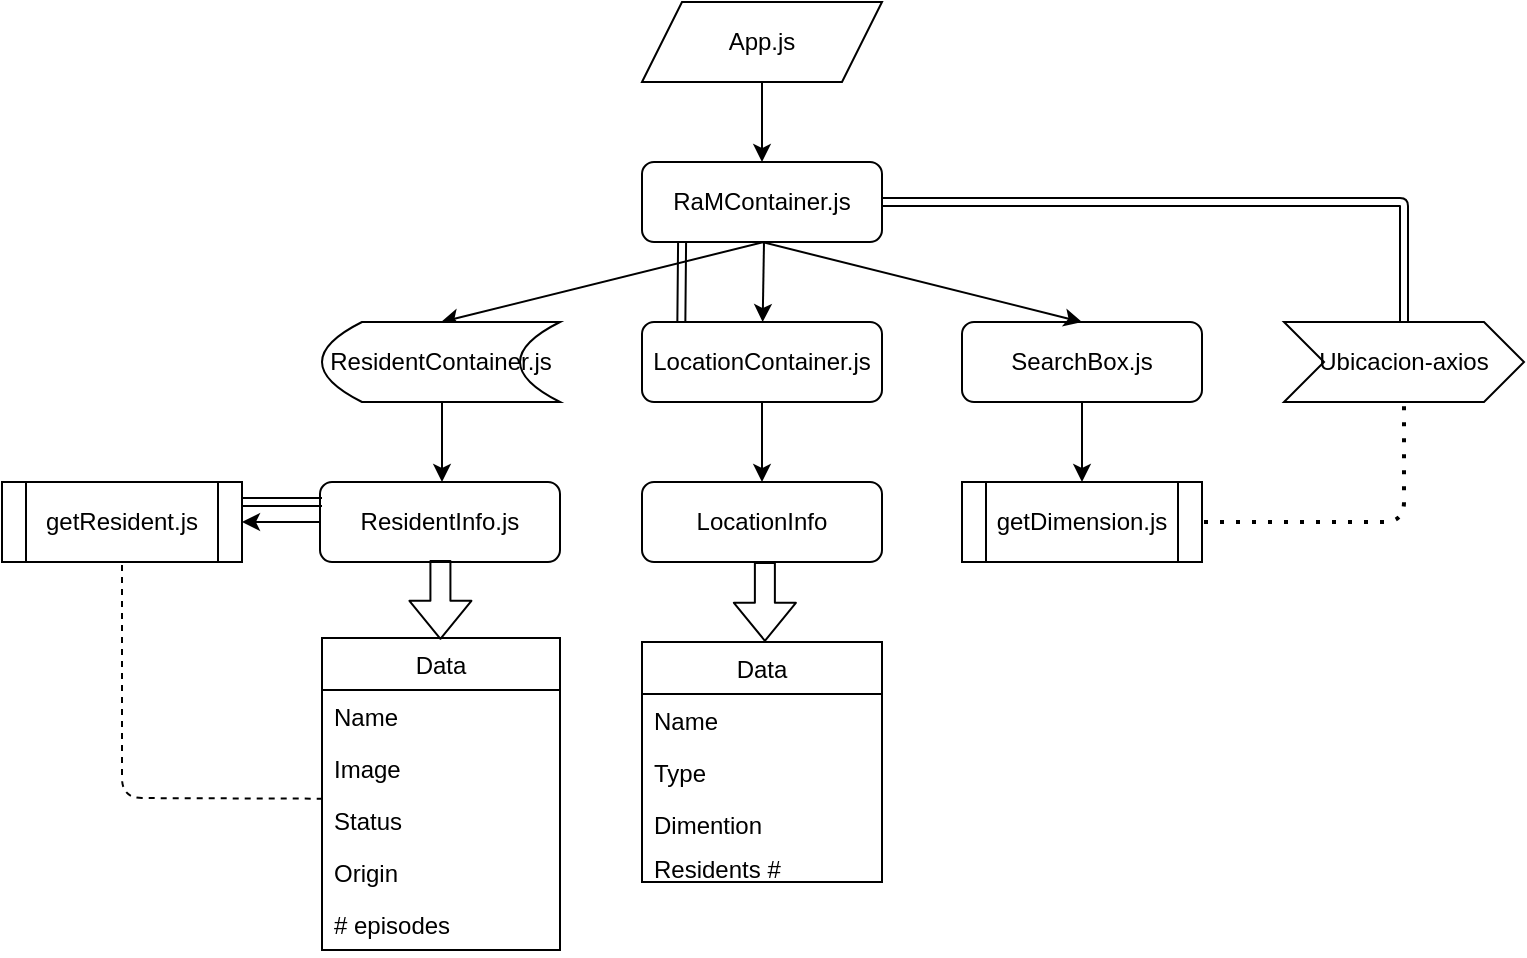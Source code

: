 <mxfile>
    <diagram id="HuT8zzB-pMe_0rqlsUUr" name="Page-1">
        <mxGraphModel dx="489" dy="468" grid="1" gridSize="10" guides="1" tooltips="1" connect="1" arrows="1" fold="1" page="1" pageScale="1" pageWidth="827" pageHeight="1169" math="0" shadow="0">
            <root>
                <mxCell id="0"/>
                <mxCell id="1" parent="0"/>
                <mxCell id="2" value="App.js" style="shape=parallelogram;perimeter=parallelogramPerimeter;whiteSpace=wrap;html=1;fixedSize=1;" parent="1" vertex="1">
                    <mxGeometry x="359" y="40" width="120" height="40" as="geometry"/>
                </mxCell>
                <mxCell id="3" value="RaMContainer.js" style="rounded=1;whiteSpace=wrap;html=1;" parent="1" vertex="1">
                    <mxGeometry x="359" y="120" width="120" height="40" as="geometry"/>
                </mxCell>
                <mxCell id="4" value="LocationContainer.js" style="rounded=1;whiteSpace=wrap;html=1;" parent="1" vertex="1">
                    <mxGeometry x="359" y="200" width="120" height="40" as="geometry"/>
                </mxCell>
                <mxCell id="5" value="LocationInfo" style="rounded=1;whiteSpace=wrap;html=1;" parent="1" vertex="1">
                    <mxGeometry x="359" y="280" width="120" height="40" as="geometry"/>
                </mxCell>
                <mxCell id="6" value="SearchBox.js" style="rounded=1;whiteSpace=wrap;html=1;" parent="1" vertex="1">
                    <mxGeometry x="519" y="200" width="120" height="40" as="geometry"/>
                </mxCell>
                <mxCell id="7" value="Data" style="swimlane;fontStyle=0;childLayout=stackLayout;horizontal=1;startSize=26;horizontalStack=0;resizeParent=1;resizeParentMax=0;resizeLast=0;collapsible=1;marginBottom=0;" parent="1" vertex="1">
                    <mxGeometry x="359" y="360" width="120" height="120" as="geometry"/>
                </mxCell>
                <mxCell id="8" value="Name" style="text;strokeColor=none;fillColor=none;align=left;verticalAlign=top;spacingLeft=4;spacingRight=4;overflow=hidden;rotatable=0;points=[[0,0.5],[1,0.5]];portConstraint=eastwest;" parent="7" vertex="1">
                    <mxGeometry y="26" width="120" height="26" as="geometry"/>
                </mxCell>
                <mxCell id="9" value="Type" style="text;strokeColor=none;fillColor=none;align=left;verticalAlign=top;spacingLeft=4;spacingRight=4;overflow=hidden;rotatable=0;points=[[0,0.5],[1,0.5]];portConstraint=eastwest;" parent="7" vertex="1">
                    <mxGeometry y="52" width="120" height="26" as="geometry"/>
                </mxCell>
                <mxCell id="10" value="Dimention&#10;" style="text;strokeColor=none;fillColor=none;align=left;verticalAlign=top;spacingLeft=4;spacingRight=4;overflow=hidden;rotatable=0;points=[[0,0.5],[1,0.5]];portConstraint=eastwest;" parent="7" vertex="1">
                    <mxGeometry y="78" width="120" height="22" as="geometry"/>
                </mxCell>
                <mxCell id="11" value="Residents #" style="text;strokeColor=none;fillColor=none;align=left;verticalAlign=top;spacingLeft=4;spacingRight=4;overflow=hidden;rotatable=0;points=[[0,0.5],[1,0.5]];portConstraint=eastwest;" parent="7" vertex="1">
                    <mxGeometry y="100" width="120" height="20" as="geometry"/>
                </mxCell>
                <mxCell id="13" value="ResidentInfo.js" style="rounded=1;whiteSpace=wrap;html=1;" parent="1" vertex="1">
                    <mxGeometry x="198" y="280" width="120" height="40" as="geometry"/>
                </mxCell>
                <mxCell id="14" value="Data" style="swimlane;fontStyle=0;childLayout=stackLayout;horizontal=1;startSize=26;horizontalStack=0;resizeParent=1;resizeParentMax=0;resizeLast=0;collapsible=1;marginBottom=0;" parent="1" vertex="1">
                    <mxGeometry x="199" y="358" width="119" height="156" as="geometry"/>
                </mxCell>
                <mxCell id="15" value="Name" style="text;strokeColor=none;fillColor=none;align=left;verticalAlign=top;spacingLeft=4;spacingRight=4;overflow=hidden;rotatable=0;points=[[0,0.5],[1,0.5]];portConstraint=eastwest;" parent="14" vertex="1">
                    <mxGeometry y="26" width="119" height="26" as="geometry"/>
                </mxCell>
                <mxCell id="16" value="Image" style="text;strokeColor=none;fillColor=none;align=left;verticalAlign=top;spacingLeft=4;spacingRight=4;overflow=hidden;rotatable=0;points=[[0,0.5],[1,0.5]];portConstraint=eastwest;" parent="14" vertex="1">
                    <mxGeometry y="52" width="119" height="26" as="geometry"/>
                </mxCell>
                <mxCell id="17" value="Status" style="text;strokeColor=none;fillColor=none;align=left;verticalAlign=top;spacingLeft=4;spacingRight=4;overflow=hidden;rotatable=0;points=[[0,0.5],[1,0.5]];portConstraint=eastwest;" parent="14" vertex="1">
                    <mxGeometry y="78" width="119" height="26" as="geometry"/>
                </mxCell>
                <mxCell id="18" value="Origin" style="text;strokeColor=none;fillColor=none;align=left;verticalAlign=top;spacingLeft=4;spacingRight=4;overflow=hidden;rotatable=0;points=[[0,0.5],[1,0.5]];portConstraint=eastwest;" parent="14" vertex="1">
                    <mxGeometry y="104" width="119" height="26" as="geometry"/>
                </mxCell>
                <mxCell id="19" value="# episodes" style="text;strokeColor=none;fillColor=none;align=left;verticalAlign=top;spacingLeft=4;spacingRight=4;overflow=hidden;rotatable=0;points=[[0,0.5],[1,0.5]];portConstraint=eastwest;" parent="14" vertex="1">
                    <mxGeometry y="130" width="119" height="26" as="geometry"/>
                </mxCell>
                <mxCell id="31" value="" style="shape=flexArrow;endArrow=classic;html=1;entryX=0.512;entryY=-0.001;entryDx=0;entryDy=0;entryPerimeter=0;exitX=0.512;exitY=1;exitDx=0;exitDy=0;exitPerimeter=0;" parent="14" edge="1">
                    <mxGeometry width="50" height="50" relative="1" as="geometry">
                        <mxPoint x="59.21" y="-39" as="sourcePoint"/>
                        <mxPoint x="59.21" y="0.88" as="targetPoint"/>
                    </mxGeometry>
                </mxCell>
                <mxCell id="20" value="getDimension.js" style="shape=process;whiteSpace=wrap;html=1;backgroundOutline=1;" parent="1" vertex="1">
                    <mxGeometry x="519" y="280" width="120" height="40" as="geometry"/>
                </mxCell>
                <mxCell id="21" value="" style="endArrow=classic;html=1;entryX=0.5;entryY=0;entryDx=0;entryDy=0;exitX=0.5;exitY=1;exitDx=0;exitDy=0;" parent="1" source="6" target="20" edge="1">
                    <mxGeometry width="50" height="50" relative="1" as="geometry">
                        <mxPoint x="520" y="300" as="sourcePoint"/>
                        <mxPoint x="570" y="250" as="targetPoint"/>
                    </mxGeometry>
                </mxCell>
                <mxCell id="22" value="" style="endArrow=classic;html=1;entryX=0.5;entryY=0;entryDx=0;entryDy=0;exitX=0.5;exitY=1;exitDx=0;exitDy=0;" parent="1" source="2" target="3" edge="1">
                    <mxGeometry width="50" height="50" relative="1" as="geometry">
                        <mxPoint x="420" y="90" as="sourcePoint"/>
                        <mxPoint x="470" y="40" as="targetPoint"/>
                    </mxGeometry>
                </mxCell>
                <mxCell id="23" value="" style="endArrow=classic;html=1;entryX=0.5;entryY=0;entryDx=0;entryDy=0;exitX=0.5;exitY=1;exitDx=0;exitDy=0;" parent="1" source="3" target="6" edge="1">
                    <mxGeometry width="50" height="50" relative="1" as="geometry">
                        <mxPoint x="420" y="200" as="sourcePoint"/>
                        <mxPoint x="470" y="150" as="targetPoint"/>
                    </mxGeometry>
                </mxCell>
                <mxCell id="24" value="" style="endArrow=classic;html=1;" parent="1" target="4" edge="1">
                    <mxGeometry width="50" height="50" relative="1" as="geometry">
                        <mxPoint x="420" y="160" as="sourcePoint"/>
                        <mxPoint x="470" y="150" as="targetPoint"/>
                    </mxGeometry>
                </mxCell>
                <mxCell id="26" value="" style="endArrow=classic;html=1;exitX=0.5;exitY=1;exitDx=0;exitDy=0;entryX=0.5;entryY=0;entryDx=0;entryDy=0;" parent="1" source="4" target="5" edge="1">
                    <mxGeometry width="50" height="50" relative="1" as="geometry">
                        <mxPoint x="410" y="290" as="sourcePoint"/>
                        <mxPoint x="460" y="240" as="targetPoint"/>
                        <Array as="points">
                            <mxPoint x="419" y="260"/>
                            <mxPoint x="419" y="270"/>
                        </Array>
                    </mxGeometry>
                </mxCell>
                <mxCell id="28" value="" style="endArrow=classic;html=1;entryX=0.5;entryY=0;entryDx=0;entryDy=0;" parent="1" edge="1" target="36">
                    <mxGeometry width="50" height="50" relative="1" as="geometry">
                        <mxPoint x="420" y="160" as="sourcePoint"/>
                        <mxPoint x="260" y="279.72" as="targetPoint"/>
                    </mxGeometry>
                </mxCell>
                <mxCell id="29" value="" style="shape=flexArrow;endArrow=classic;html=1;entryX=0.512;entryY=-0.001;entryDx=0;entryDy=0;entryPerimeter=0;exitX=0.512;exitY=1;exitDx=0;exitDy=0;exitPerimeter=0;" parent="1" source="5" target="7" edge="1">
                    <mxGeometry width="50" height="50" relative="1" as="geometry">
                        <mxPoint x="420" y="321" as="sourcePoint"/>
                        <mxPoint x="400" y="360" as="targetPoint"/>
                    </mxGeometry>
                </mxCell>
                <mxCell id="30" value="" style="endArrow=classic;html=1;" parent="1" edge="1">
                    <mxGeometry width="50" height="50" relative="1" as="geometry">
                        <mxPoint x="259.0" y="240" as="sourcePoint"/>
                        <mxPoint x="259" y="280" as="targetPoint"/>
                    </mxGeometry>
                </mxCell>
                <mxCell id="32" value="Ubicacion-axios" style="shape=step;perimeter=stepPerimeter;whiteSpace=wrap;html=1;fixedSize=1;" parent="1" vertex="1">
                    <mxGeometry x="680" y="200" width="120" height="40" as="geometry"/>
                </mxCell>
                <mxCell id="33" value="" style="endArrow=none;dashed=1;html=1;dashPattern=1 3;strokeWidth=2;" parent="1" edge="1">
                    <mxGeometry width="50" height="50" relative="1" as="geometry">
                        <mxPoint x="640" y="300" as="sourcePoint"/>
                        <mxPoint x="740" y="242" as="targetPoint"/>
                        <Array as="points">
                            <mxPoint x="740" y="300"/>
                        </Array>
                    </mxGeometry>
                </mxCell>
                <mxCell id="34" value="" style="shape=link;html=1;exitX=1;exitY=0.5;exitDx=0;exitDy=0;" parent="1" source="3" edge="1">
                    <mxGeometry width="100" relative="1" as="geometry">
                        <mxPoint x="640" y="150" as="sourcePoint"/>
                        <mxPoint x="740" y="200" as="targetPoint"/>
                        <Array as="points">
                            <mxPoint x="740" y="140"/>
                        </Array>
                    </mxGeometry>
                </mxCell>
                <mxCell id="35" value="" style="shape=link;html=1;entryX=0.164;entryY=-0.005;entryDx=0;entryDy=0;entryPerimeter=0;exitX=0.167;exitY=1.012;exitDx=0;exitDy=0;exitPerimeter=0;" parent="1" source="3" target="4" edge="1">
                    <mxGeometry width="100" relative="1" as="geometry">
                        <mxPoint x="330" y="170" as="sourcePoint"/>
                        <mxPoint x="430" y="170" as="targetPoint"/>
                        <Array as="points"/>
                    </mxGeometry>
                </mxCell>
                <mxCell id="36" value="ResidentContainer.js" style="shape=dataStorage;whiteSpace=wrap;html=1;fixedSize=1;" parent="1" vertex="1">
                    <mxGeometry x="199" y="200" width="119" height="40" as="geometry"/>
                </mxCell>
                <mxCell id="37" value="getResident.js" style="shape=process;whiteSpace=wrap;html=1;backgroundOutline=1;" parent="1" vertex="1">
                    <mxGeometry x="39" y="280" width="120" height="40" as="geometry"/>
                </mxCell>
                <mxCell id="38" value="" style="endArrow=classic;html=1;entryX=1;entryY=0.5;entryDx=0;entryDy=0;exitX=0;exitY=0.5;exitDx=0;exitDy=0;" parent="1" source="13" target="37" edge="1">
                    <mxGeometry width="50" height="50" relative="1" as="geometry">
                        <mxPoint x="189" y="340" as="sourcePoint"/>
                        <mxPoint x="199" y="290" as="targetPoint"/>
                    </mxGeometry>
                </mxCell>
                <mxCell id="39" value="" style="shape=link;html=1;" parent="1" edge="1">
                    <mxGeometry width="100" relative="1" as="geometry">
                        <mxPoint x="159" y="290" as="sourcePoint"/>
                        <mxPoint x="199" y="290" as="targetPoint"/>
                    </mxGeometry>
                </mxCell>
                <mxCell id="40" value="" style="endArrow=none;dashed=1;html=1;exitX=0.003;exitY=0.09;exitDx=0;exitDy=0;exitPerimeter=0;entryX=0.5;entryY=1;entryDx=0;entryDy=0;" parent="1" source="17" target="37" edge="1">
                    <mxGeometry width="50" height="50" relative="1" as="geometry">
                        <mxPoint x="79" y="380" as="sourcePoint"/>
                        <mxPoint x="129" y="330" as="targetPoint"/>
                        <Array as="points">
                            <mxPoint x="99" y="438"/>
                        </Array>
                    </mxGeometry>
                </mxCell>
            </root>
        </mxGraphModel>
    </diagram>
</mxfile>